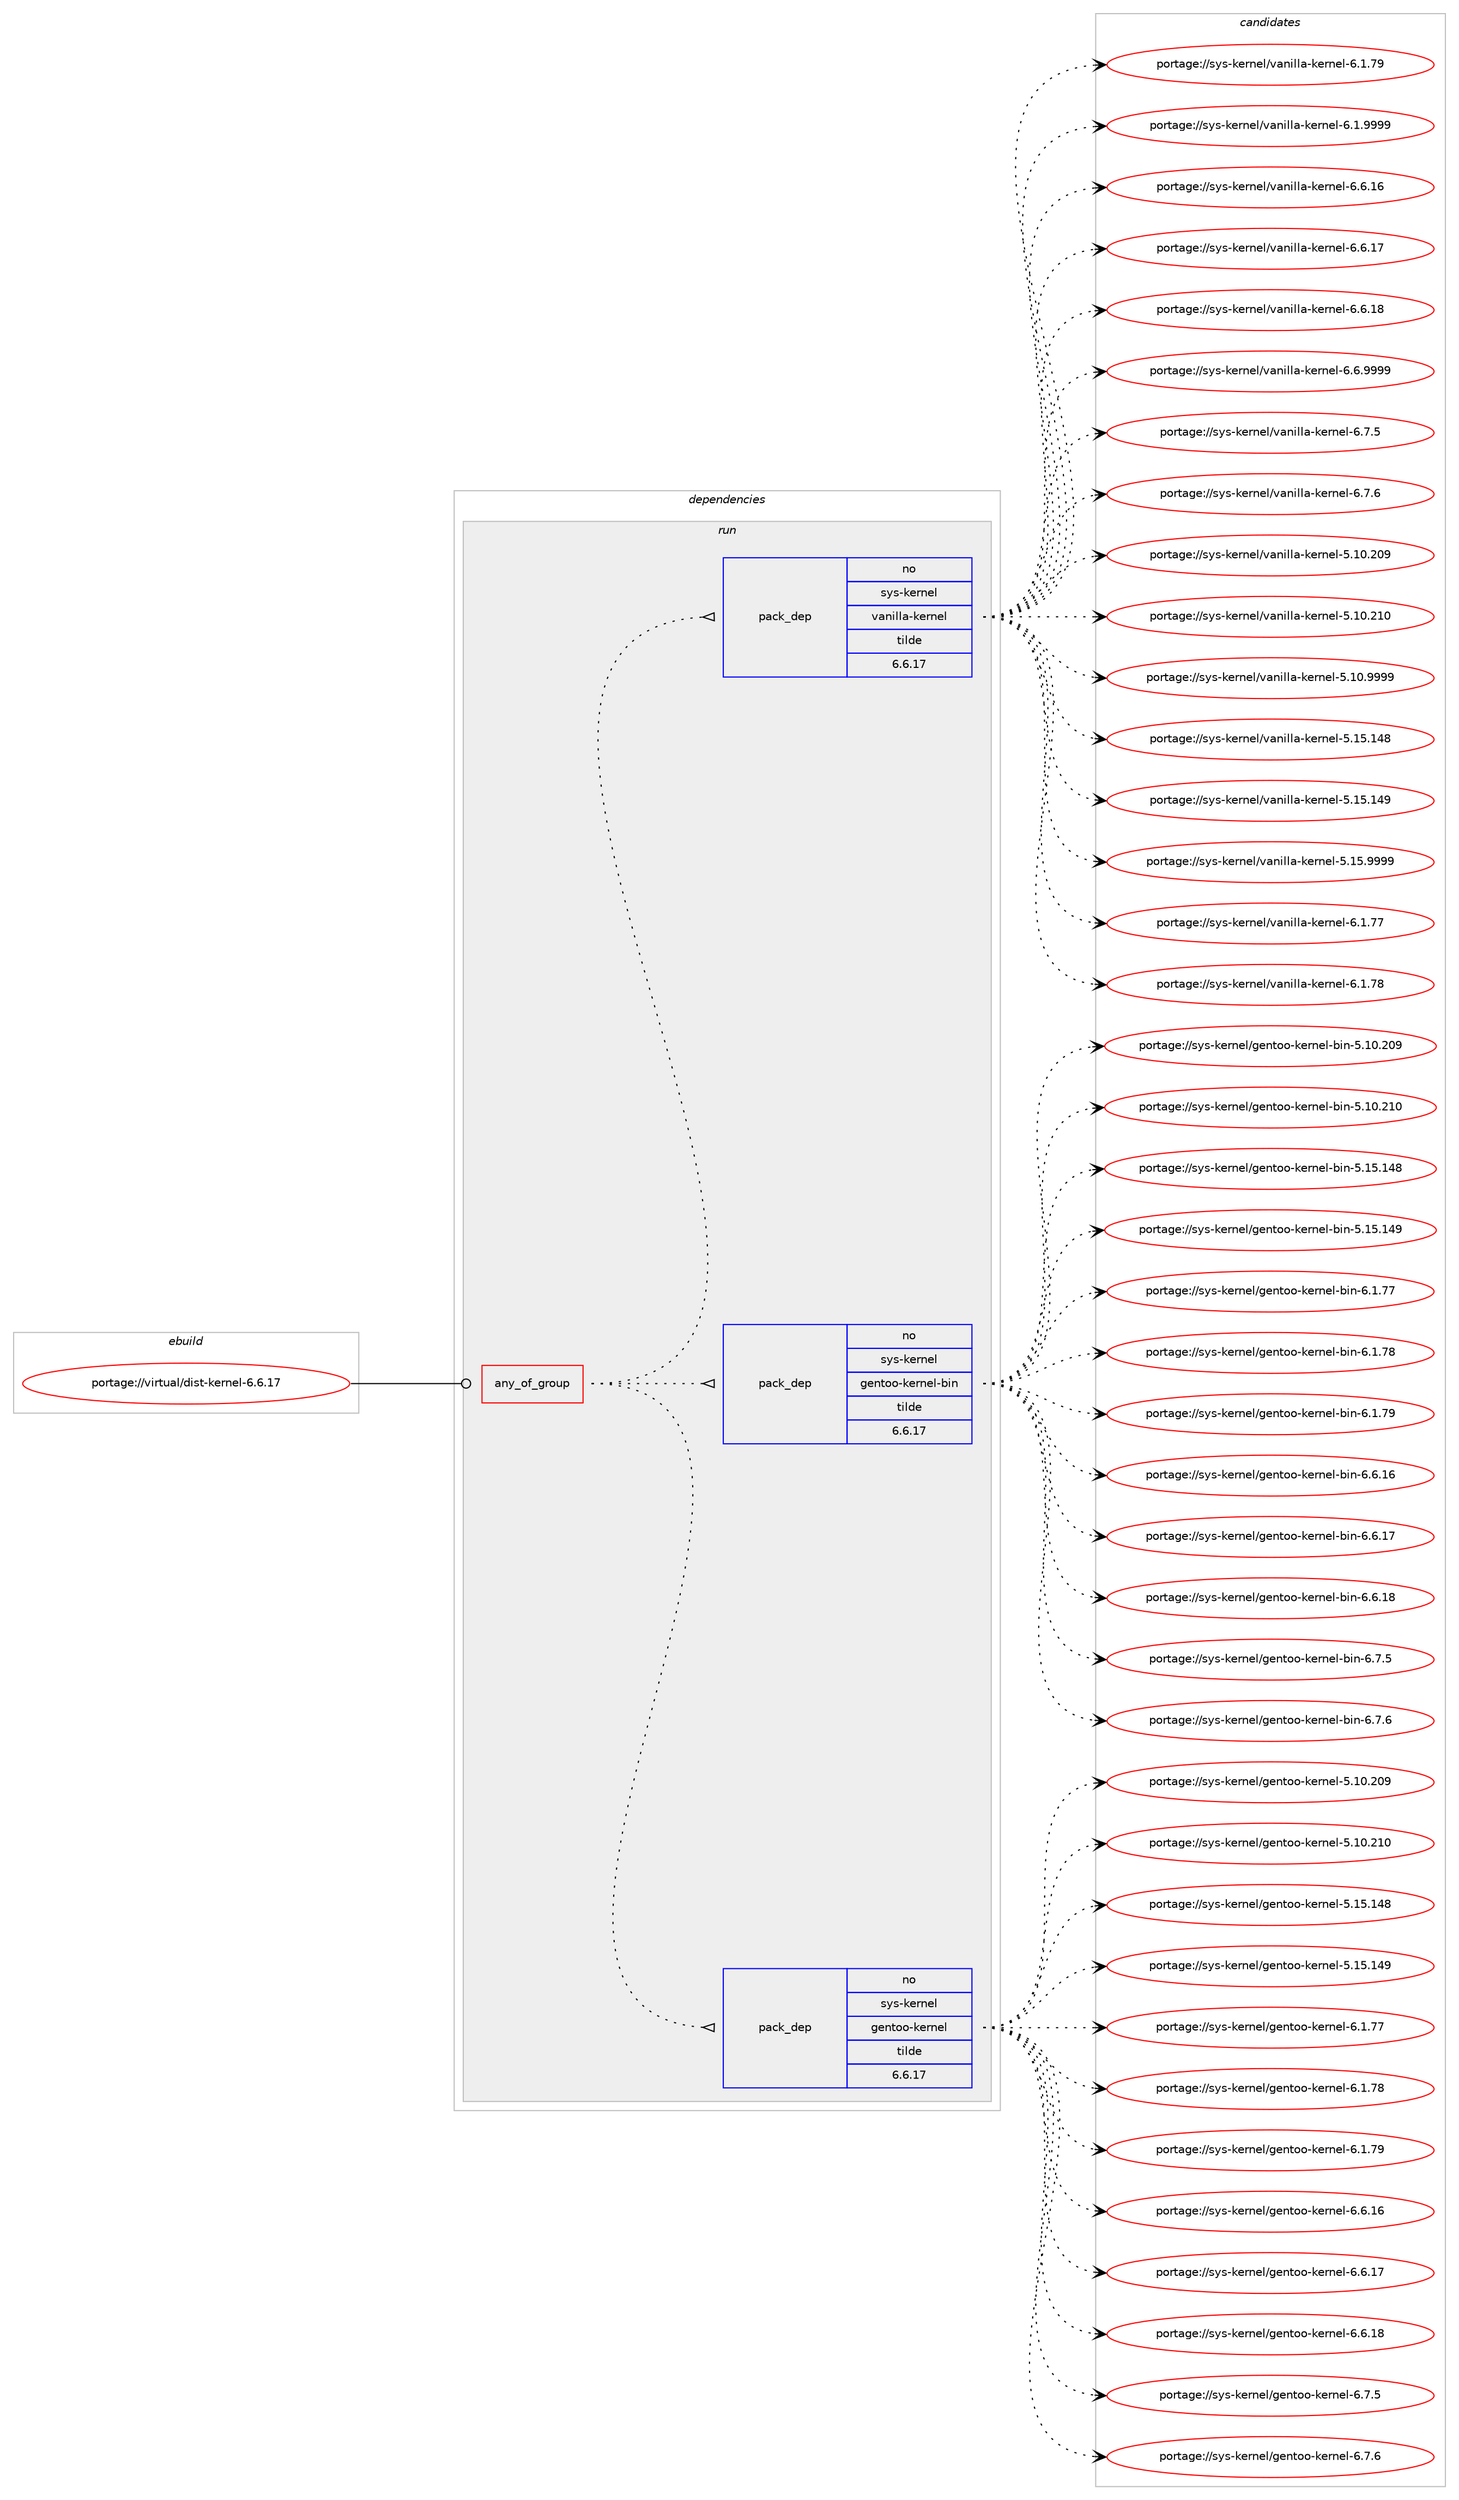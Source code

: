 digraph prolog {

# *************
# Graph options
# *************

newrank=true;
concentrate=true;
compound=true;
graph [rankdir=LR,fontname=Helvetica,fontsize=10,ranksep=1.5];#, ranksep=2.5, nodesep=0.2];
edge  [arrowhead=vee];
node  [fontname=Helvetica,fontsize=10];

# **********
# The ebuild
# **********

subgraph cluster_leftcol {
color=gray;
rank=same;
label=<<i>ebuild</i>>;
id [label="portage://virtual/dist-kernel-6.6.17", color=red, width=4, href="../virtual/dist-kernel-6.6.17.svg"];
}

# ****************
# The dependencies
# ****************

subgraph cluster_midcol {
color=gray;
label=<<i>dependencies</i>>;
subgraph cluster_compile {
fillcolor="#eeeeee";
style=filled;
label=<<i>compile</i>>;
}
subgraph cluster_compileandrun {
fillcolor="#eeeeee";
style=filled;
label=<<i>compile and run</i>>;
}
subgraph cluster_run {
fillcolor="#eeeeee";
style=filled;
label=<<i>run</i>>;
subgraph any199 {
dependency21973 [label=<<TABLE BORDER="0" CELLBORDER="1" CELLSPACING="0" CELLPADDING="4"><TR><TD CELLPADDING="10">any_of_group</TD></TR></TABLE>>, shape=none, color=red];subgraph pack6807 {
dependency21974 [label=<<TABLE BORDER="0" CELLBORDER="1" CELLSPACING="0" CELLPADDING="4" WIDTH="220"><TR><TD ROWSPAN="6" CELLPADDING="30">pack_dep</TD></TR><TR><TD WIDTH="110">no</TD></TR><TR><TD>sys-kernel</TD></TR><TR><TD>gentoo-kernel</TD></TR><TR><TD>tilde</TD></TR><TR><TD>6.6.17</TD></TR></TABLE>>, shape=none, color=blue];
}
dependency21973:e -> dependency21974:w [weight=20,style="dotted",arrowhead="oinv"];
subgraph pack6808 {
dependency21975 [label=<<TABLE BORDER="0" CELLBORDER="1" CELLSPACING="0" CELLPADDING="4" WIDTH="220"><TR><TD ROWSPAN="6" CELLPADDING="30">pack_dep</TD></TR><TR><TD WIDTH="110">no</TD></TR><TR><TD>sys-kernel</TD></TR><TR><TD>gentoo-kernel-bin</TD></TR><TR><TD>tilde</TD></TR><TR><TD>6.6.17</TD></TR></TABLE>>, shape=none, color=blue];
}
dependency21973:e -> dependency21975:w [weight=20,style="dotted",arrowhead="oinv"];
subgraph pack6809 {
dependency21976 [label=<<TABLE BORDER="0" CELLBORDER="1" CELLSPACING="0" CELLPADDING="4" WIDTH="220"><TR><TD ROWSPAN="6" CELLPADDING="30">pack_dep</TD></TR><TR><TD WIDTH="110">no</TD></TR><TR><TD>sys-kernel</TD></TR><TR><TD>vanilla-kernel</TD></TR><TR><TD>tilde</TD></TR><TR><TD>6.6.17</TD></TR></TABLE>>, shape=none, color=blue];
}
dependency21973:e -> dependency21976:w [weight=20,style="dotted",arrowhead="oinv"];
}
id:e -> dependency21973:w [weight=20,style="solid",arrowhead="odot"];
}
}

# **************
# The candidates
# **************

subgraph cluster_choices {
rank=same;
color=gray;
label=<<i>candidates</i>>;

subgraph choice6807 {
color=black;
nodesep=1;
choice115121115451071011141101011084710310111011611111145107101114110101108455346494846504857 [label="portage://sys-kernel/gentoo-kernel-5.10.209", color=red, width=4,href="../sys-kernel/gentoo-kernel-5.10.209.svg"];
choice115121115451071011141101011084710310111011611111145107101114110101108455346494846504948 [label="portage://sys-kernel/gentoo-kernel-5.10.210", color=red, width=4,href="../sys-kernel/gentoo-kernel-5.10.210.svg"];
choice115121115451071011141101011084710310111011611111145107101114110101108455346495346495256 [label="portage://sys-kernel/gentoo-kernel-5.15.148", color=red, width=4,href="../sys-kernel/gentoo-kernel-5.15.148.svg"];
choice115121115451071011141101011084710310111011611111145107101114110101108455346495346495257 [label="portage://sys-kernel/gentoo-kernel-5.15.149", color=red, width=4,href="../sys-kernel/gentoo-kernel-5.15.149.svg"];
choice11512111545107101114110101108471031011101161111114510710111411010110845544649465555 [label="portage://sys-kernel/gentoo-kernel-6.1.77", color=red, width=4,href="../sys-kernel/gentoo-kernel-6.1.77.svg"];
choice11512111545107101114110101108471031011101161111114510710111411010110845544649465556 [label="portage://sys-kernel/gentoo-kernel-6.1.78", color=red, width=4,href="../sys-kernel/gentoo-kernel-6.1.78.svg"];
choice11512111545107101114110101108471031011101161111114510710111411010110845544649465557 [label="portage://sys-kernel/gentoo-kernel-6.1.79", color=red, width=4,href="../sys-kernel/gentoo-kernel-6.1.79.svg"];
choice11512111545107101114110101108471031011101161111114510710111411010110845544654464954 [label="portage://sys-kernel/gentoo-kernel-6.6.16", color=red, width=4,href="../sys-kernel/gentoo-kernel-6.6.16.svg"];
choice11512111545107101114110101108471031011101161111114510710111411010110845544654464955 [label="portage://sys-kernel/gentoo-kernel-6.6.17", color=red, width=4,href="../sys-kernel/gentoo-kernel-6.6.17.svg"];
choice11512111545107101114110101108471031011101161111114510710111411010110845544654464956 [label="portage://sys-kernel/gentoo-kernel-6.6.18", color=red, width=4,href="../sys-kernel/gentoo-kernel-6.6.18.svg"];
choice115121115451071011141101011084710310111011611111145107101114110101108455446554653 [label="portage://sys-kernel/gentoo-kernel-6.7.5", color=red, width=4,href="../sys-kernel/gentoo-kernel-6.7.5.svg"];
choice115121115451071011141101011084710310111011611111145107101114110101108455446554654 [label="portage://sys-kernel/gentoo-kernel-6.7.6", color=red, width=4,href="../sys-kernel/gentoo-kernel-6.7.6.svg"];
dependency21974:e -> choice115121115451071011141101011084710310111011611111145107101114110101108455346494846504857:w [style=dotted,weight="100"];
dependency21974:e -> choice115121115451071011141101011084710310111011611111145107101114110101108455346494846504948:w [style=dotted,weight="100"];
dependency21974:e -> choice115121115451071011141101011084710310111011611111145107101114110101108455346495346495256:w [style=dotted,weight="100"];
dependency21974:e -> choice115121115451071011141101011084710310111011611111145107101114110101108455346495346495257:w [style=dotted,weight="100"];
dependency21974:e -> choice11512111545107101114110101108471031011101161111114510710111411010110845544649465555:w [style=dotted,weight="100"];
dependency21974:e -> choice11512111545107101114110101108471031011101161111114510710111411010110845544649465556:w [style=dotted,weight="100"];
dependency21974:e -> choice11512111545107101114110101108471031011101161111114510710111411010110845544649465557:w [style=dotted,weight="100"];
dependency21974:e -> choice11512111545107101114110101108471031011101161111114510710111411010110845544654464954:w [style=dotted,weight="100"];
dependency21974:e -> choice11512111545107101114110101108471031011101161111114510710111411010110845544654464955:w [style=dotted,weight="100"];
dependency21974:e -> choice11512111545107101114110101108471031011101161111114510710111411010110845544654464956:w [style=dotted,weight="100"];
dependency21974:e -> choice115121115451071011141101011084710310111011611111145107101114110101108455446554653:w [style=dotted,weight="100"];
dependency21974:e -> choice115121115451071011141101011084710310111011611111145107101114110101108455446554654:w [style=dotted,weight="100"];
}
subgraph choice6808 {
color=black;
nodesep=1;
choice1151211154510710111411010110847103101110116111111451071011141101011084598105110455346494846504857 [label="portage://sys-kernel/gentoo-kernel-bin-5.10.209", color=red, width=4,href="../sys-kernel/gentoo-kernel-bin-5.10.209.svg"];
choice1151211154510710111411010110847103101110116111111451071011141101011084598105110455346494846504948 [label="portage://sys-kernel/gentoo-kernel-bin-5.10.210", color=red, width=4,href="../sys-kernel/gentoo-kernel-bin-5.10.210.svg"];
choice1151211154510710111411010110847103101110116111111451071011141101011084598105110455346495346495256 [label="portage://sys-kernel/gentoo-kernel-bin-5.15.148", color=red, width=4,href="../sys-kernel/gentoo-kernel-bin-5.15.148.svg"];
choice1151211154510710111411010110847103101110116111111451071011141101011084598105110455346495346495257 [label="portage://sys-kernel/gentoo-kernel-bin-5.15.149", color=red, width=4,href="../sys-kernel/gentoo-kernel-bin-5.15.149.svg"];
choice115121115451071011141101011084710310111011611111145107101114110101108459810511045544649465555 [label="portage://sys-kernel/gentoo-kernel-bin-6.1.77", color=red, width=4,href="../sys-kernel/gentoo-kernel-bin-6.1.77.svg"];
choice115121115451071011141101011084710310111011611111145107101114110101108459810511045544649465556 [label="portage://sys-kernel/gentoo-kernel-bin-6.1.78", color=red, width=4,href="../sys-kernel/gentoo-kernel-bin-6.1.78.svg"];
choice115121115451071011141101011084710310111011611111145107101114110101108459810511045544649465557 [label="portage://sys-kernel/gentoo-kernel-bin-6.1.79", color=red, width=4,href="../sys-kernel/gentoo-kernel-bin-6.1.79.svg"];
choice115121115451071011141101011084710310111011611111145107101114110101108459810511045544654464954 [label="portage://sys-kernel/gentoo-kernel-bin-6.6.16", color=red, width=4,href="../sys-kernel/gentoo-kernel-bin-6.6.16.svg"];
choice115121115451071011141101011084710310111011611111145107101114110101108459810511045544654464955 [label="portage://sys-kernel/gentoo-kernel-bin-6.6.17", color=red, width=4,href="../sys-kernel/gentoo-kernel-bin-6.6.17.svg"];
choice115121115451071011141101011084710310111011611111145107101114110101108459810511045544654464956 [label="portage://sys-kernel/gentoo-kernel-bin-6.6.18", color=red, width=4,href="../sys-kernel/gentoo-kernel-bin-6.6.18.svg"];
choice1151211154510710111411010110847103101110116111111451071011141101011084598105110455446554653 [label="portage://sys-kernel/gentoo-kernel-bin-6.7.5", color=red, width=4,href="../sys-kernel/gentoo-kernel-bin-6.7.5.svg"];
choice1151211154510710111411010110847103101110116111111451071011141101011084598105110455446554654 [label="portage://sys-kernel/gentoo-kernel-bin-6.7.6", color=red, width=4,href="../sys-kernel/gentoo-kernel-bin-6.7.6.svg"];
dependency21975:e -> choice1151211154510710111411010110847103101110116111111451071011141101011084598105110455346494846504857:w [style=dotted,weight="100"];
dependency21975:e -> choice1151211154510710111411010110847103101110116111111451071011141101011084598105110455346494846504948:w [style=dotted,weight="100"];
dependency21975:e -> choice1151211154510710111411010110847103101110116111111451071011141101011084598105110455346495346495256:w [style=dotted,weight="100"];
dependency21975:e -> choice1151211154510710111411010110847103101110116111111451071011141101011084598105110455346495346495257:w [style=dotted,weight="100"];
dependency21975:e -> choice115121115451071011141101011084710310111011611111145107101114110101108459810511045544649465555:w [style=dotted,weight="100"];
dependency21975:e -> choice115121115451071011141101011084710310111011611111145107101114110101108459810511045544649465556:w [style=dotted,weight="100"];
dependency21975:e -> choice115121115451071011141101011084710310111011611111145107101114110101108459810511045544649465557:w [style=dotted,weight="100"];
dependency21975:e -> choice115121115451071011141101011084710310111011611111145107101114110101108459810511045544654464954:w [style=dotted,weight="100"];
dependency21975:e -> choice115121115451071011141101011084710310111011611111145107101114110101108459810511045544654464955:w [style=dotted,weight="100"];
dependency21975:e -> choice115121115451071011141101011084710310111011611111145107101114110101108459810511045544654464956:w [style=dotted,weight="100"];
dependency21975:e -> choice1151211154510710111411010110847103101110116111111451071011141101011084598105110455446554653:w [style=dotted,weight="100"];
dependency21975:e -> choice1151211154510710111411010110847103101110116111111451071011141101011084598105110455446554654:w [style=dotted,weight="100"];
}
subgraph choice6809 {
color=black;
nodesep=1;
choice1151211154510710111411010110847118971101051081089745107101114110101108455346494846504857 [label="portage://sys-kernel/vanilla-kernel-5.10.209", color=red, width=4,href="../sys-kernel/vanilla-kernel-5.10.209.svg"];
choice1151211154510710111411010110847118971101051081089745107101114110101108455346494846504948 [label="portage://sys-kernel/vanilla-kernel-5.10.210", color=red, width=4,href="../sys-kernel/vanilla-kernel-5.10.210.svg"];
choice115121115451071011141101011084711897110105108108974510710111411010110845534649484657575757 [label="portage://sys-kernel/vanilla-kernel-5.10.9999", color=red, width=4,href="../sys-kernel/vanilla-kernel-5.10.9999.svg"];
choice1151211154510710111411010110847118971101051081089745107101114110101108455346495346495256 [label="portage://sys-kernel/vanilla-kernel-5.15.148", color=red, width=4,href="../sys-kernel/vanilla-kernel-5.15.148.svg"];
choice1151211154510710111411010110847118971101051081089745107101114110101108455346495346495257 [label="portage://sys-kernel/vanilla-kernel-5.15.149", color=red, width=4,href="../sys-kernel/vanilla-kernel-5.15.149.svg"];
choice115121115451071011141101011084711897110105108108974510710111411010110845534649534657575757 [label="portage://sys-kernel/vanilla-kernel-5.15.9999", color=red, width=4,href="../sys-kernel/vanilla-kernel-5.15.9999.svg"];
choice115121115451071011141101011084711897110105108108974510710111411010110845544649465555 [label="portage://sys-kernel/vanilla-kernel-6.1.77", color=red, width=4,href="../sys-kernel/vanilla-kernel-6.1.77.svg"];
choice115121115451071011141101011084711897110105108108974510710111411010110845544649465556 [label="portage://sys-kernel/vanilla-kernel-6.1.78", color=red, width=4,href="../sys-kernel/vanilla-kernel-6.1.78.svg"];
choice115121115451071011141101011084711897110105108108974510710111411010110845544649465557 [label="portage://sys-kernel/vanilla-kernel-6.1.79", color=red, width=4,href="../sys-kernel/vanilla-kernel-6.1.79.svg"];
choice1151211154510710111411010110847118971101051081089745107101114110101108455446494657575757 [label="portage://sys-kernel/vanilla-kernel-6.1.9999", color=red, width=4,href="../sys-kernel/vanilla-kernel-6.1.9999.svg"];
choice115121115451071011141101011084711897110105108108974510710111411010110845544654464954 [label="portage://sys-kernel/vanilla-kernel-6.6.16", color=red, width=4,href="../sys-kernel/vanilla-kernel-6.6.16.svg"];
choice115121115451071011141101011084711897110105108108974510710111411010110845544654464955 [label="portage://sys-kernel/vanilla-kernel-6.6.17", color=red, width=4,href="../sys-kernel/vanilla-kernel-6.6.17.svg"];
choice115121115451071011141101011084711897110105108108974510710111411010110845544654464956 [label="portage://sys-kernel/vanilla-kernel-6.6.18", color=red, width=4,href="../sys-kernel/vanilla-kernel-6.6.18.svg"];
choice1151211154510710111411010110847118971101051081089745107101114110101108455446544657575757 [label="portage://sys-kernel/vanilla-kernel-6.6.9999", color=red, width=4,href="../sys-kernel/vanilla-kernel-6.6.9999.svg"];
choice1151211154510710111411010110847118971101051081089745107101114110101108455446554653 [label="portage://sys-kernel/vanilla-kernel-6.7.5", color=red, width=4,href="../sys-kernel/vanilla-kernel-6.7.5.svg"];
choice1151211154510710111411010110847118971101051081089745107101114110101108455446554654 [label="portage://sys-kernel/vanilla-kernel-6.7.6", color=red, width=4,href="../sys-kernel/vanilla-kernel-6.7.6.svg"];
dependency21976:e -> choice1151211154510710111411010110847118971101051081089745107101114110101108455346494846504857:w [style=dotted,weight="100"];
dependency21976:e -> choice1151211154510710111411010110847118971101051081089745107101114110101108455346494846504948:w [style=dotted,weight="100"];
dependency21976:e -> choice115121115451071011141101011084711897110105108108974510710111411010110845534649484657575757:w [style=dotted,weight="100"];
dependency21976:e -> choice1151211154510710111411010110847118971101051081089745107101114110101108455346495346495256:w [style=dotted,weight="100"];
dependency21976:e -> choice1151211154510710111411010110847118971101051081089745107101114110101108455346495346495257:w [style=dotted,weight="100"];
dependency21976:e -> choice115121115451071011141101011084711897110105108108974510710111411010110845534649534657575757:w [style=dotted,weight="100"];
dependency21976:e -> choice115121115451071011141101011084711897110105108108974510710111411010110845544649465555:w [style=dotted,weight="100"];
dependency21976:e -> choice115121115451071011141101011084711897110105108108974510710111411010110845544649465556:w [style=dotted,weight="100"];
dependency21976:e -> choice115121115451071011141101011084711897110105108108974510710111411010110845544649465557:w [style=dotted,weight="100"];
dependency21976:e -> choice1151211154510710111411010110847118971101051081089745107101114110101108455446494657575757:w [style=dotted,weight="100"];
dependency21976:e -> choice115121115451071011141101011084711897110105108108974510710111411010110845544654464954:w [style=dotted,weight="100"];
dependency21976:e -> choice115121115451071011141101011084711897110105108108974510710111411010110845544654464955:w [style=dotted,weight="100"];
dependency21976:e -> choice115121115451071011141101011084711897110105108108974510710111411010110845544654464956:w [style=dotted,weight="100"];
dependency21976:e -> choice1151211154510710111411010110847118971101051081089745107101114110101108455446544657575757:w [style=dotted,weight="100"];
dependency21976:e -> choice1151211154510710111411010110847118971101051081089745107101114110101108455446554653:w [style=dotted,weight="100"];
dependency21976:e -> choice1151211154510710111411010110847118971101051081089745107101114110101108455446554654:w [style=dotted,weight="100"];
}
}

}
